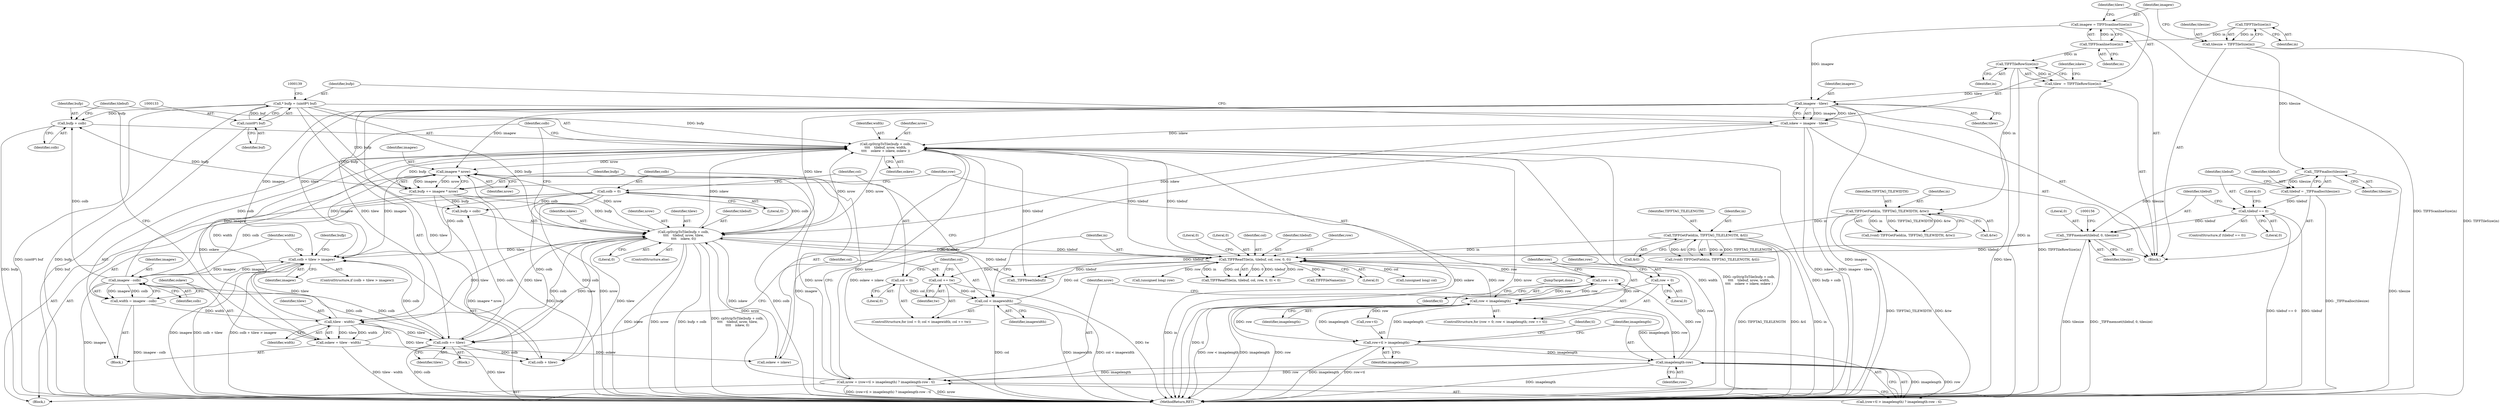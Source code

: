 digraph "1_libtiff_5ad9d8016fbb60109302d558f7edb2cb2a3bb8e3@pointer" {
"1000257" [label="(Call,bufp + colb)"];
"1000280" [label="(Call,bufp += imagew * nrow)"];
"1000282" [label="(Call,imagew * nrow)"];
"1000247" [label="(Call,imagew - colb)"];
"1000238" [label="(Call,colb + tilew > imagew)"];
"1000194" [label="(Call,colb = 0)"];
"1000277" [label="(Call,colb += tilew)"];
"1000253" [label="(Call,tilew - width)"];
"1000126" [label="(Call,imagew - tilew)"];
"1000114" [label="(Call,imagew = TIFFScanlineSize(in))"];
"1000116" [label="(Call,TIFFScanlineSize(in))"];
"1000110" [label="(Call,TIFFTileSize(in))"];
"1000119" [label="(Call,tilew  = TIFFTileRowSize(in))"];
"1000121" [label="(Call,TIFFTileRowSize(in))"];
"1000268" [label="(Call,cpStripToTile(bufp + colb,\n\t\t\t\t    tilebuf, nrow, tilew,\n\t\t\t\t    iskew, 0))"];
"1000130" [label="(Call,* bufp = (uint8*) buf)"];
"1000132" [label="(Call,(uint8*) buf)"];
"1000212" [label="(Call,TIFFReadTile(in, tilebuf, col, row, 0, 0))"];
"1000164" [label="(Call,TIFFGetField(in, TIFFTAG_TILELENGTH, &tl))"];
"1000157" [label="(Call,TIFFGetField(in, TIFFTAG_TILEWIDTH, &tw))"];
"1000256" [label="(Call,cpStripToTile(bufp + colb,\n\t\t\t\t    tilebuf, nrow, width,\n\t\t\t\t    oskew + iskew, oskew ))"];
"1000181" [label="(Call,nrow = (row+tl > imagelength) ? imagelength-row : tl)"];
"1000189" [label="(Call,imagelength-row)"];
"1000184" [label="(Call,row+tl > imagelength)"];
"1000173" [label="(Call,row < imagelength)"];
"1000170" [label="(Call,row = 0)"];
"1000176" [label="(Call,row += tl)"];
"1000251" [label="(Call,oskew = tilew - width)"];
"1000124" [label="(Call,iskew = imagew - tilew)"];
"1000151" [label="(Call,_TIFFmemset(tilebuf, 0, tilesize))"];
"1000146" [label="(Call,tilebuf == 0)"];
"1000141" [label="(Call,tilebuf = _TIFFmalloc(tilesize))"];
"1000143" [label="(Call,_TIFFmalloc(tilesize))"];
"1000108" [label="(Call,tilesize = TIFFTileSize(in))"];
"1000202" [label="(Call,col < imagewidth)"];
"1000199" [label="(Call,col = 0)"];
"1000205" [label="(Call,col += tw)"];
"1000245" [label="(Call,width = imagew - colb)"];
"1000219" [label="(Literal,0)"];
"1000263" [label="(Call,oskew + iskew)"];
"1000274" [label="(Identifier,tilew)"];
"1000150" [label="(Literal,0)"];
"1000249" [label="(Identifier,colb)"];
"1000116" [label="(Call,TIFFScanlineSize(in))"];
"1000245" [label="(Call,width = imagew - colb)"];
"1000272" [label="(Identifier,tilebuf)"];
"1000191" [label="(Identifier,row)"];
"1000257" [label="(Call,bufp + colb)"];
"1000213" [label="(Identifier,in)"];
"1000280" [label="(Call,bufp += imagew * nrow)"];
"1000176" [label="(Call,row += tl)"];
"1000199" [label="(Call,col = 0)"];
"1000266" [label="(Identifier,oskew)"];
"1000179" [label="(Block,)"];
"1000192" [label="(Identifier,tl)"];
"1000125" [label="(Identifier,iskew)"];
"1000165" [label="(Identifier,in)"];
"1000143" [label="(Call,_TIFFmalloc(tilesize))"];
"1000275" [label="(Identifier,iskew)"];
"1000281" [label="(Identifier,bufp)"];
"1000154" [label="(Identifier,tilesize)"];
"1000254" [label="(Identifier,tilew)"];
"1000196" [label="(Literal,0)"];
"1000134" [label="(Identifier,buf)"];
"1000282" [label="(Call,imagew * nrow)"];
"1000239" [label="(Call,colb + tilew)"];
"1000230" [label="(Call,(unsigned long) row)"];
"1000270" [label="(Identifier,bufp)"];
"1000278" [label="(Identifier,colb)"];
"1000172" [label="(Literal,0)"];
"1000147" [label="(Identifier,tilebuf)"];
"1000183" [label="(Call,(row+tl > imagelength) ? imagelength-row : tl)"];
"1000212" [label="(Call,TIFFReadTile(in, tilebuf, col, row, 0, 0))"];
"1000185" [label="(Call,row+tl)"];
"1000166" [label="(Identifier,TIFFTAG_TILELENGTH)"];
"1000261" [label="(Identifier,nrow)"];
"1000243" [label="(Block,)"];
"1000142" [label="(Identifier,tilebuf)"];
"1000127" [label="(Identifier,imagew)"];
"1000132" [label="(Call,(uint8*) buf)"];
"1000177" [label="(Identifier,row)"];
"1000277" [label="(Call,colb += tilew)"];
"1000286" [label="(Call,_TIFFfree(tilebuf))"];
"1000211" [label="(Call,TIFFReadTile(in, tilebuf, col, row, 0, 0) < 0)"];
"1000148" [label="(Literal,0)"];
"1000203" [label="(Identifier,col)"];
"1000170" [label="(Call,row = 0)"];
"1000283" [label="(Identifier,imagew)"];
"1000167" [label="(Call,&tl)"];
"1000290" [label="(MethodReturn,RET)"];
"1000205" [label="(Call,col += tw)"];
"1000131" [label="(Identifier,bufp)"];
"1000174" [label="(Identifier,row)"];
"1000260" [label="(Identifier,tilebuf)"];
"1000164" [label="(Call,TIFFGetField(in, TIFFTAG_TILELENGTH, &tl))"];
"1000184" [label="(Call,row+tl > imagelength)"];
"1000190" [label="(Identifier,imagelength)"];
"1000182" [label="(Identifier,nrow)"];
"1000141" [label="(Call,tilebuf = _TIFFmalloc(tilesize))"];
"1000284" [label="(Identifier,nrow)"];
"1000151" [label="(Call,_TIFFmemset(tilebuf, 0, tilesize))"];
"1000126" [label="(Call,imagew - tilew)"];
"1000259" [label="(Identifier,colb)"];
"1000207" [label="(Identifier,tw)"];
"1000237" [label="(ControlStructure,if (colb + tilew > imagew))"];
"1000267" [label="(ControlStructure,else)"];
"1000117" [label="(Identifier,in)"];
"1000251" [label="(Call,oskew = tilew - width)"];
"1000160" [label="(Call,&tw)"];
"1000268" [label="(Call,cpStripToTile(bufp + colb,\n\t\t\t\t    tilebuf, nrow, tilew,\n\t\t\t\t    iskew, 0))"];
"1000119" [label="(Call,tilew  = TIFFTileRowSize(in))"];
"1000217" [label="(Literal,0)"];
"1000157" [label="(Call,TIFFGetField(in, TIFFTAG_TILEWIDTH, &tw))"];
"1000224" [label="(Call,TIFFFileName(in))"];
"1000128" [label="(Identifier,tilew)"];
"1000158" [label="(Identifier,in)"];
"1000111" [label="(Identifier,in)"];
"1000215" [label="(Identifier,col)"];
"1000115" [label="(Identifier,imagew)"];
"1000201" [label="(Literal,0)"];
"1000279" [label="(Identifier,tilew)"];
"1000122" [label="(Identifier,in)"];
"1000130" [label="(Call,* bufp = (uint8*) buf)"];
"1000169" [label="(ControlStructure,for (row = 0; row < imagelength; row += tl))"];
"1000189" [label="(Call,imagelength-row)"];
"1000247" [label="(Call,imagew - colb)"];
"1000256" [label="(Call,cpStripToTile(bufp + colb,\n\t\t\t\t    tilebuf, nrow, width,\n\t\t\t\t    oskew + iskew, oskew ))"];
"1000109" [label="(Identifier,tilesize)"];
"1000188" [label="(Identifier,imagelength)"];
"1000181" [label="(Call,nrow = (row+tl > imagelength) ? imagelength-row : tl)"];
"1000200" [label="(Identifier,col)"];
"1000206" [label="(Identifier,col)"];
"1000159" [label="(Identifier,TIFFTAG_TILEWIDTH)"];
"1000121" [label="(Call,TIFFTileRowSize(in))"];
"1000110" [label="(Call,TIFFTileSize(in))"];
"1000195" [label="(Identifier,colb)"];
"1000153" [label="(Literal,0)"];
"1000218" [label="(Literal,0)"];
"1000253" [label="(Call,tilew - width)"];
"1000120" [label="(Identifier,tilew)"];
"1000144" [label="(Identifier,tilesize)"];
"1000124" [label="(Call,iskew = imagew - tilew)"];
"1000202" [label="(Call,col < imagewidth)"];
"1000248" [label="(Identifier,imagew)"];
"1000246" [label="(Identifier,width)"];
"1000198" [label="(ControlStructure,for (col = 0; col < imagewidth; col += tw))"];
"1000269" [label="(Call,bufp + colb)"];
"1000273" [label="(Identifier,nrow)"];
"1000146" [label="(Call,tilebuf == 0)"];
"1000175" [label="(Identifier,imagelength)"];
"1000162" [label="(Call,(void) TIFFGetField(in, TIFFTAG_TILELENGTH, &tl))"];
"1000155" [label="(Call,(void) TIFFGetField(in, TIFFTAG_TILEWIDTH, &tw))"];
"1000194" [label="(Call,colb = 0)"];
"1000108" [label="(Call,tilesize = TIFFTileSize(in))"];
"1000204" [label="(Identifier,imagewidth)"];
"1000214" [label="(Identifier,tilebuf)"];
"1000216" [label="(Identifier,row)"];
"1000242" [label="(Identifier,imagew)"];
"1000262" [label="(Identifier,width)"];
"1000258" [label="(Identifier,bufp)"];
"1000102" [label="(Block,)"];
"1000178" [label="(Identifier,tl)"];
"1000173" [label="(Call,row < imagelength)"];
"1000208" [label="(Block,)"];
"1000114" [label="(Call,imagew = TIFFScanlineSize(in))"];
"1000238" [label="(Call,colb + tilew > imagew)"];
"1000227" [label="(Call,(unsigned long) col)"];
"1000145" [label="(ControlStructure,if (tilebuf == 0))"];
"1000285" [label="(JumpTarget,done:)"];
"1000152" [label="(Identifier,tilebuf)"];
"1000252" [label="(Identifier,oskew)"];
"1000276" [label="(Literal,0)"];
"1000171" [label="(Identifier,row)"];
"1000255" [label="(Identifier,width)"];
"1000257" -> "1000256"  [label="AST: "];
"1000257" -> "1000259"  [label="CFG: "];
"1000258" -> "1000257"  [label="AST: "];
"1000259" -> "1000257"  [label="AST: "];
"1000260" -> "1000257"  [label="CFG: "];
"1000257" -> "1000290"  [label="DDG: bufp"];
"1000280" -> "1000257"  [label="DDG: bufp"];
"1000130" -> "1000257"  [label="DDG: bufp"];
"1000247" -> "1000257"  [label="DDG: colb"];
"1000280" -> "1000179"  [label="AST: "];
"1000280" -> "1000282"  [label="CFG: "];
"1000281" -> "1000280"  [label="AST: "];
"1000282" -> "1000280"  [label="AST: "];
"1000177" -> "1000280"  [label="CFG: "];
"1000280" -> "1000290"  [label="DDG: imagew * nrow"];
"1000280" -> "1000290"  [label="DDG: bufp"];
"1000280" -> "1000256"  [label="DDG: bufp"];
"1000280" -> "1000268"  [label="DDG: bufp"];
"1000280" -> "1000269"  [label="DDG: bufp"];
"1000282" -> "1000280"  [label="DDG: imagew"];
"1000282" -> "1000280"  [label="DDG: nrow"];
"1000130" -> "1000280"  [label="DDG: bufp"];
"1000282" -> "1000284"  [label="CFG: "];
"1000283" -> "1000282"  [label="AST: "];
"1000284" -> "1000282"  [label="AST: "];
"1000282" -> "1000290"  [label="DDG: nrow"];
"1000282" -> "1000290"  [label="DDG: imagew"];
"1000282" -> "1000238"  [label="DDG: imagew"];
"1000247" -> "1000282"  [label="DDG: imagew"];
"1000126" -> "1000282"  [label="DDG: imagew"];
"1000238" -> "1000282"  [label="DDG: imagew"];
"1000181" -> "1000282"  [label="DDG: nrow"];
"1000268" -> "1000282"  [label="DDG: nrow"];
"1000256" -> "1000282"  [label="DDG: nrow"];
"1000247" -> "1000245"  [label="AST: "];
"1000247" -> "1000249"  [label="CFG: "];
"1000248" -> "1000247"  [label="AST: "];
"1000249" -> "1000247"  [label="AST: "];
"1000245" -> "1000247"  [label="CFG: "];
"1000247" -> "1000290"  [label="DDG: imagew"];
"1000247" -> "1000238"  [label="DDG: imagew"];
"1000247" -> "1000245"  [label="DDG: imagew"];
"1000247" -> "1000245"  [label="DDG: colb"];
"1000238" -> "1000247"  [label="DDG: imagew"];
"1000194" -> "1000247"  [label="DDG: colb"];
"1000277" -> "1000247"  [label="DDG: colb"];
"1000247" -> "1000256"  [label="DDG: colb"];
"1000247" -> "1000277"  [label="DDG: colb"];
"1000238" -> "1000237"  [label="AST: "];
"1000238" -> "1000242"  [label="CFG: "];
"1000239" -> "1000238"  [label="AST: "];
"1000242" -> "1000238"  [label="AST: "];
"1000246" -> "1000238"  [label="CFG: "];
"1000270" -> "1000238"  [label="CFG: "];
"1000238" -> "1000290"  [label="DDG: colb + tilew"];
"1000238" -> "1000290"  [label="DDG: colb + tilew > imagew"];
"1000238" -> "1000290"  [label="DDG: imagew"];
"1000194" -> "1000238"  [label="DDG: colb"];
"1000277" -> "1000238"  [label="DDG: colb"];
"1000126" -> "1000238"  [label="DDG: tilew"];
"1000126" -> "1000238"  [label="DDG: imagew"];
"1000253" -> "1000238"  [label="DDG: tilew"];
"1000268" -> "1000238"  [label="DDG: tilew"];
"1000194" -> "1000179"  [label="AST: "];
"1000194" -> "1000196"  [label="CFG: "];
"1000195" -> "1000194"  [label="AST: "];
"1000196" -> "1000194"  [label="AST: "];
"1000200" -> "1000194"  [label="CFG: "];
"1000194" -> "1000290"  [label="DDG: colb"];
"1000194" -> "1000239"  [label="DDG: colb"];
"1000194" -> "1000268"  [label="DDG: colb"];
"1000194" -> "1000269"  [label="DDG: colb"];
"1000194" -> "1000277"  [label="DDG: colb"];
"1000277" -> "1000208"  [label="AST: "];
"1000277" -> "1000279"  [label="CFG: "];
"1000278" -> "1000277"  [label="AST: "];
"1000279" -> "1000277"  [label="AST: "];
"1000206" -> "1000277"  [label="CFG: "];
"1000277" -> "1000290"  [label="DDG: colb"];
"1000277" -> "1000290"  [label="DDG: tilew"];
"1000277" -> "1000239"  [label="DDG: colb"];
"1000277" -> "1000268"  [label="DDG: colb"];
"1000277" -> "1000269"  [label="DDG: colb"];
"1000253" -> "1000277"  [label="DDG: tilew"];
"1000268" -> "1000277"  [label="DDG: tilew"];
"1000253" -> "1000251"  [label="AST: "];
"1000253" -> "1000255"  [label="CFG: "];
"1000254" -> "1000253"  [label="AST: "];
"1000255" -> "1000253"  [label="AST: "];
"1000251" -> "1000253"  [label="CFG: "];
"1000253" -> "1000239"  [label="DDG: tilew"];
"1000253" -> "1000251"  [label="DDG: tilew"];
"1000253" -> "1000251"  [label="DDG: width"];
"1000126" -> "1000253"  [label="DDG: tilew"];
"1000268" -> "1000253"  [label="DDG: tilew"];
"1000245" -> "1000253"  [label="DDG: width"];
"1000253" -> "1000256"  [label="DDG: width"];
"1000253" -> "1000268"  [label="DDG: tilew"];
"1000126" -> "1000124"  [label="AST: "];
"1000126" -> "1000128"  [label="CFG: "];
"1000127" -> "1000126"  [label="AST: "];
"1000128" -> "1000126"  [label="AST: "];
"1000124" -> "1000126"  [label="CFG: "];
"1000126" -> "1000290"  [label="DDG: imagew"];
"1000126" -> "1000290"  [label="DDG: tilew"];
"1000126" -> "1000124"  [label="DDG: imagew"];
"1000126" -> "1000124"  [label="DDG: tilew"];
"1000114" -> "1000126"  [label="DDG: imagew"];
"1000119" -> "1000126"  [label="DDG: tilew"];
"1000126" -> "1000239"  [label="DDG: tilew"];
"1000126" -> "1000268"  [label="DDG: tilew"];
"1000114" -> "1000102"  [label="AST: "];
"1000114" -> "1000116"  [label="CFG: "];
"1000115" -> "1000114"  [label="AST: "];
"1000116" -> "1000114"  [label="AST: "];
"1000120" -> "1000114"  [label="CFG: "];
"1000114" -> "1000290"  [label="DDG: TIFFScanlineSize(in)"];
"1000116" -> "1000114"  [label="DDG: in"];
"1000116" -> "1000117"  [label="CFG: "];
"1000117" -> "1000116"  [label="AST: "];
"1000110" -> "1000116"  [label="DDG: in"];
"1000116" -> "1000121"  [label="DDG: in"];
"1000110" -> "1000108"  [label="AST: "];
"1000110" -> "1000111"  [label="CFG: "];
"1000111" -> "1000110"  [label="AST: "];
"1000108" -> "1000110"  [label="CFG: "];
"1000110" -> "1000108"  [label="DDG: in"];
"1000119" -> "1000102"  [label="AST: "];
"1000119" -> "1000121"  [label="CFG: "];
"1000120" -> "1000119"  [label="AST: "];
"1000121" -> "1000119"  [label="AST: "];
"1000125" -> "1000119"  [label="CFG: "];
"1000119" -> "1000290"  [label="DDG: TIFFTileRowSize(in)"];
"1000121" -> "1000119"  [label="DDG: in"];
"1000121" -> "1000122"  [label="CFG: "];
"1000122" -> "1000121"  [label="AST: "];
"1000121" -> "1000290"  [label="DDG: in"];
"1000121" -> "1000157"  [label="DDG: in"];
"1000268" -> "1000267"  [label="AST: "];
"1000268" -> "1000276"  [label="CFG: "];
"1000269" -> "1000268"  [label="AST: "];
"1000272" -> "1000268"  [label="AST: "];
"1000273" -> "1000268"  [label="AST: "];
"1000274" -> "1000268"  [label="AST: "];
"1000275" -> "1000268"  [label="AST: "];
"1000276" -> "1000268"  [label="AST: "];
"1000278" -> "1000268"  [label="CFG: "];
"1000268" -> "1000290"  [label="DDG: iskew"];
"1000268" -> "1000290"  [label="DDG: bufp + colb"];
"1000268" -> "1000290"  [label="DDG: cpStripToTile(bufp + colb,\n\t\t\t\t    tilebuf, nrow, tilew,\n\t\t\t\t    iskew, 0)"];
"1000268" -> "1000290"  [label="DDG: nrow"];
"1000268" -> "1000212"  [label="DDG: tilebuf"];
"1000268" -> "1000239"  [label="DDG: tilew"];
"1000268" -> "1000256"  [label="DDG: nrow"];
"1000268" -> "1000256"  [label="DDG: iskew"];
"1000268" -> "1000263"  [label="DDG: iskew"];
"1000130" -> "1000268"  [label="DDG: bufp"];
"1000212" -> "1000268"  [label="DDG: tilebuf"];
"1000181" -> "1000268"  [label="DDG: nrow"];
"1000256" -> "1000268"  [label="DDG: nrow"];
"1000124" -> "1000268"  [label="DDG: iskew"];
"1000268" -> "1000286"  [label="DDG: tilebuf"];
"1000130" -> "1000102"  [label="AST: "];
"1000130" -> "1000132"  [label="CFG: "];
"1000131" -> "1000130"  [label="AST: "];
"1000132" -> "1000130"  [label="AST: "];
"1000139" -> "1000130"  [label="CFG: "];
"1000130" -> "1000290"  [label="DDG: (uint8*) buf"];
"1000130" -> "1000290"  [label="DDG: bufp"];
"1000132" -> "1000130"  [label="DDG: buf"];
"1000130" -> "1000256"  [label="DDG: bufp"];
"1000130" -> "1000269"  [label="DDG: bufp"];
"1000132" -> "1000134"  [label="CFG: "];
"1000133" -> "1000132"  [label="AST: "];
"1000134" -> "1000132"  [label="AST: "];
"1000132" -> "1000290"  [label="DDG: buf"];
"1000212" -> "1000211"  [label="AST: "];
"1000212" -> "1000218"  [label="CFG: "];
"1000213" -> "1000212"  [label="AST: "];
"1000214" -> "1000212"  [label="AST: "];
"1000215" -> "1000212"  [label="AST: "];
"1000216" -> "1000212"  [label="AST: "];
"1000217" -> "1000212"  [label="AST: "];
"1000218" -> "1000212"  [label="AST: "];
"1000219" -> "1000212"  [label="CFG: "];
"1000212" -> "1000290"  [label="DDG: in"];
"1000212" -> "1000176"  [label="DDG: row"];
"1000212" -> "1000205"  [label="DDG: col"];
"1000212" -> "1000211"  [label="DDG: 0"];
"1000212" -> "1000211"  [label="DDG: tilebuf"];
"1000212" -> "1000211"  [label="DDG: row"];
"1000212" -> "1000211"  [label="DDG: in"];
"1000212" -> "1000211"  [label="DDG: col"];
"1000164" -> "1000212"  [label="DDG: in"];
"1000256" -> "1000212"  [label="DDG: tilebuf"];
"1000151" -> "1000212"  [label="DDG: tilebuf"];
"1000202" -> "1000212"  [label="DDG: col"];
"1000189" -> "1000212"  [label="DDG: row"];
"1000173" -> "1000212"  [label="DDG: row"];
"1000212" -> "1000224"  [label="DDG: in"];
"1000212" -> "1000227"  [label="DDG: col"];
"1000212" -> "1000230"  [label="DDG: row"];
"1000212" -> "1000256"  [label="DDG: tilebuf"];
"1000212" -> "1000286"  [label="DDG: tilebuf"];
"1000164" -> "1000162"  [label="AST: "];
"1000164" -> "1000167"  [label="CFG: "];
"1000165" -> "1000164"  [label="AST: "];
"1000166" -> "1000164"  [label="AST: "];
"1000167" -> "1000164"  [label="AST: "];
"1000162" -> "1000164"  [label="CFG: "];
"1000164" -> "1000290"  [label="DDG: TIFFTAG_TILELENGTH"];
"1000164" -> "1000290"  [label="DDG: &tl"];
"1000164" -> "1000290"  [label="DDG: in"];
"1000164" -> "1000162"  [label="DDG: in"];
"1000164" -> "1000162"  [label="DDG: TIFFTAG_TILELENGTH"];
"1000164" -> "1000162"  [label="DDG: &tl"];
"1000157" -> "1000164"  [label="DDG: in"];
"1000157" -> "1000155"  [label="AST: "];
"1000157" -> "1000160"  [label="CFG: "];
"1000158" -> "1000157"  [label="AST: "];
"1000159" -> "1000157"  [label="AST: "];
"1000160" -> "1000157"  [label="AST: "];
"1000155" -> "1000157"  [label="CFG: "];
"1000157" -> "1000290"  [label="DDG: TIFFTAG_TILEWIDTH"];
"1000157" -> "1000290"  [label="DDG: &tw"];
"1000157" -> "1000155"  [label="DDG: in"];
"1000157" -> "1000155"  [label="DDG: TIFFTAG_TILEWIDTH"];
"1000157" -> "1000155"  [label="DDG: &tw"];
"1000256" -> "1000243"  [label="AST: "];
"1000256" -> "1000266"  [label="CFG: "];
"1000260" -> "1000256"  [label="AST: "];
"1000261" -> "1000256"  [label="AST: "];
"1000262" -> "1000256"  [label="AST: "];
"1000263" -> "1000256"  [label="AST: "];
"1000266" -> "1000256"  [label="AST: "];
"1000278" -> "1000256"  [label="CFG: "];
"1000256" -> "1000290"  [label="DDG: oskew + iskew"];
"1000256" -> "1000290"  [label="DDG: oskew"];
"1000256" -> "1000290"  [label="DDG: width"];
"1000256" -> "1000290"  [label="DDG: bufp + colb"];
"1000256" -> "1000290"  [label="DDG: nrow"];
"1000256" -> "1000290"  [label="DDG: cpStripToTile(bufp + colb,\n\t\t\t\t    tilebuf, nrow, width,\n\t\t\t\t    oskew + iskew, oskew )"];
"1000181" -> "1000256"  [label="DDG: nrow"];
"1000251" -> "1000256"  [label="DDG: oskew"];
"1000124" -> "1000256"  [label="DDG: iskew"];
"1000256" -> "1000286"  [label="DDG: tilebuf"];
"1000181" -> "1000179"  [label="AST: "];
"1000181" -> "1000183"  [label="CFG: "];
"1000182" -> "1000181"  [label="AST: "];
"1000183" -> "1000181"  [label="AST: "];
"1000195" -> "1000181"  [label="CFG: "];
"1000181" -> "1000290"  [label="DDG: nrow"];
"1000181" -> "1000290"  [label="DDG: (row+tl > imagelength) ? imagelength-row : tl"];
"1000189" -> "1000181"  [label="DDG: imagelength"];
"1000189" -> "1000181"  [label="DDG: row"];
"1000189" -> "1000183"  [label="AST: "];
"1000189" -> "1000191"  [label="CFG: "];
"1000190" -> "1000189"  [label="AST: "];
"1000191" -> "1000189"  [label="AST: "];
"1000183" -> "1000189"  [label="CFG: "];
"1000189" -> "1000290"  [label="DDG: imagelength"];
"1000189" -> "1000173"  [label="DDG: imagelength"];
"1000189" -> "1000176"  [label="DDG: row"];
"1000189" -> "1000183"  [label="DDG: imagelength"];
"1000189" -> "1000183"  [label="DDG: row"];
"1000184" -> "1000189"  [label="DDG: imagelength"];
"1000173" -> "1000189"  [label="DDG: row"];
"1000184" -> "1000183"  [label="AST: "];
"1000184" -> "1000188"  [label="CFG: "];
"1000185" -> "1000184"  [label="AST: "];
"1000188" -> "1000184"  [label="AST: "];
"1000190" -> "1000184"  [label="CFG: "];
"1000192" -> "1000184"  [label="CFG: "];
"1000184" -> "1000290"  [label="DDG: row+tl"];
"1000184" -> "1000290"  [label="DDG: imagelength"];
"1000184" -> "1000173"  [label="DDG: imagelength"];
"1000173" -> "1000184"  [label="DDG: row"];
"1000173" -> "1000184"  [label="DDG: imagelength"];
"1000173" -> "1000169"  [label="AST: "];
"1000173" -> "1000175"  [label="CFG: "];
"1000174" -> "1000173"  [label="AST: "];
"1000175" -> "1000173"  [label="AST: "];
"1000182" -> "1000173"  [label="CFG: "];
"1000285" -> "1000173"  [label="CFG: "];
"1000173" -> "1000290"  [label="DDG: row < imagelength"];
"1000173" -> "1000290"  [label="DDG: row"];
"1000173" -> "1000290"  [label="DDG: imagelength"];
"1000170" -> "1000173"  [label="DDG: row"];
"1000176" -> "1000173"  [label="DDG: row"];
"1000173" -> "1000176"  [label="DDG: row"];
"1000173" -> "1000185"  [label="DDG: row"];
"1000170" -> "1000169"  [label="AST: "];
"1000170" -> "1000172"  [label="CFG: "];
"1000171" -> "1000170"  [label="AST: "];
"1000172" -> "1000170"  [label="AST: "];
"1000174" -> "1000170"  [label="CFG: "];
"1000176" -> "1000169"  [label="AST: "];
"1000176" -> "1000178"  [label="CFG: "];
"1000177" -> "1000176"  [label="AST: "];
"1000178" -> "1000176"  [label="AST: "];
"1000174" -> "1000176"  [label="CFG: "];
"1000176" -> "1000290"  [label="DDG: tl"];
"1000251" -> "1000243"  [label="AST: "];
"1000252" -> "1000251"  [label="AST: "];
"1000258" -> "1000251"  [label="CFG: "];
"1000251" -> "1000290"  [label="DDG: tilew - width"];
"1000251" -> "1000263"  [label="DDG: oskew"];
"1000124" -> "1000102"  [label="AST: "];
"1000125" -> "1000124"  [label="AST: "];
"1000131" -> "1000124"  [label="CFG: "];
"1000124" -> "1000290"  [label="DDG: imagew - tilew"];
"1000124" -> "1000290"  [label="DDG: iskew"];
"1000124" -> "1000263"  [label="DDG: iskew"];
"1000151" -> "1000102"  [label="AST: "];
"1000151" -> "1000154"  [label="CFG: "];
"1000152" -> "1000151"  [label="AST: "];
"1000153" -> "1000151"  [label="AST: "];
"1000154" -> "1000151"  [label="AST: "];
"1000156" -> "1000151"  [label="CFG: "];
"1000151" -> "1000290"  [label="DDG: _TIFFmemset(tilebuf, 0, tilesize)"];
"1000151" -> "1000290"  [label="DDG: tilesize"];
"1000146" -> "1000151"  [label="DDG: tilebuf"];
"1000143" -> "1000151"  [label="DDG: tilesize"];
"1000151" -> "1000286"  [label="DDG: tilebuf"];
"1000146" -> "1000145"  [label="AST: "];
"1000146" -> "1000148"  [label="CFG: "];
"1000147" -> "1000146"  [label="AST: "];
"1000148" -> "1000146"  [label="AST: "];
"1000150" -> "1000146"  [label="CFG: "];
"1000152" -> "1000146"  [label="CFG: "];
"1000146" -> "1000290"  [label="DDG: tilebuf == 0"];
"1000146" -> "1000290"  [label="DDG: tilebuf"];
"1000141" -> "1000146"  [label="DDG: tilebuf"];
"1000141" -> "1000102"  [label="AST: "];
"1000141" -> "1000143"  [label="CFG: "];
"1000142" -> "1000141"  [label="AST: "];
"1000143" -> "1000141"  [label="AST: "];
"1000147" -> "1000141"  [label="CFG: "];
"1000141" -> "1000290"  [label="DDG: _TIFFmalloc(tilesize)"];
"1000143" -> "1000141"  [label="DDG: tilesize"];
"1000143" -> "1000144"  [label="CFG: "];
"1000144" -> "1000143"  [label="AST: "];
"1000143" -> "1000290"  [label="DDG: tilesize"];
"1000108" -> "1000143"  [label="DDG: tilesize"];
"1000108" -> "1000102"  [label="AST: "];
"1000109" -> "1000108"  [label="AST: "];
"1000115" -> "1000108"  [label="CFG: "];
"1000108" -> "1000290"  [label="DDG: TIFFTileSize(in)"];
"1000202" -> "1000198"  [label="AST: "];
"1000202" -> "1000204"  [label="CFG: "];
"1000203" -> "1000202"  [label="AST: "];
"1000204" -> "1000202"  [label="AST: "];
"1000213" -> "1000202"  [label="CFG: "];
"1000281" -> "1000202"  [label="CFG: "];
"1000202" -> "1000290"  [label="DDG: col"];
"1000202" -> "1000290"  [label="DDG: imagewidth"];
"1000202" -> "1000290"  [label="DDG: col < imagewidth"];
"1000199" -> "1000202"  [label="DDG: col"];
"1000205" -> "1000202"  [label="DDG: col"];
"1000199" -> "1000198"  [label="AST: "];
"1000199" -> "1000201"  [label="CFG: "];
"1000200" -> "1000199"  [label="AST: "];
"1000201" -> "1000199"  [label="AST: "];
"1000203" -> "1000199"  [label="CFG: "];
"1000205" -> "1000198"  [label="AST: "];
"1000205" -> "1000207"  [label="CFG: "];
"1000206" -> "1000205"  [label="AST: "];
"1000207" -> "1000205"  [label="AST: "];
"1000203" -> "1000205"  [label="CFG: "];
"1000205" -> "1000290"  [label="DDG: tw"];
"1000245" -> "1000243"  [label="AST: "];
"1000246" -> "1000245"  [label="AST: "];
"1000252" -> "1000245"  [label="CFG: "];
"1000245" -> "1000290"  [label="DDG: imagew - colb"];
}
